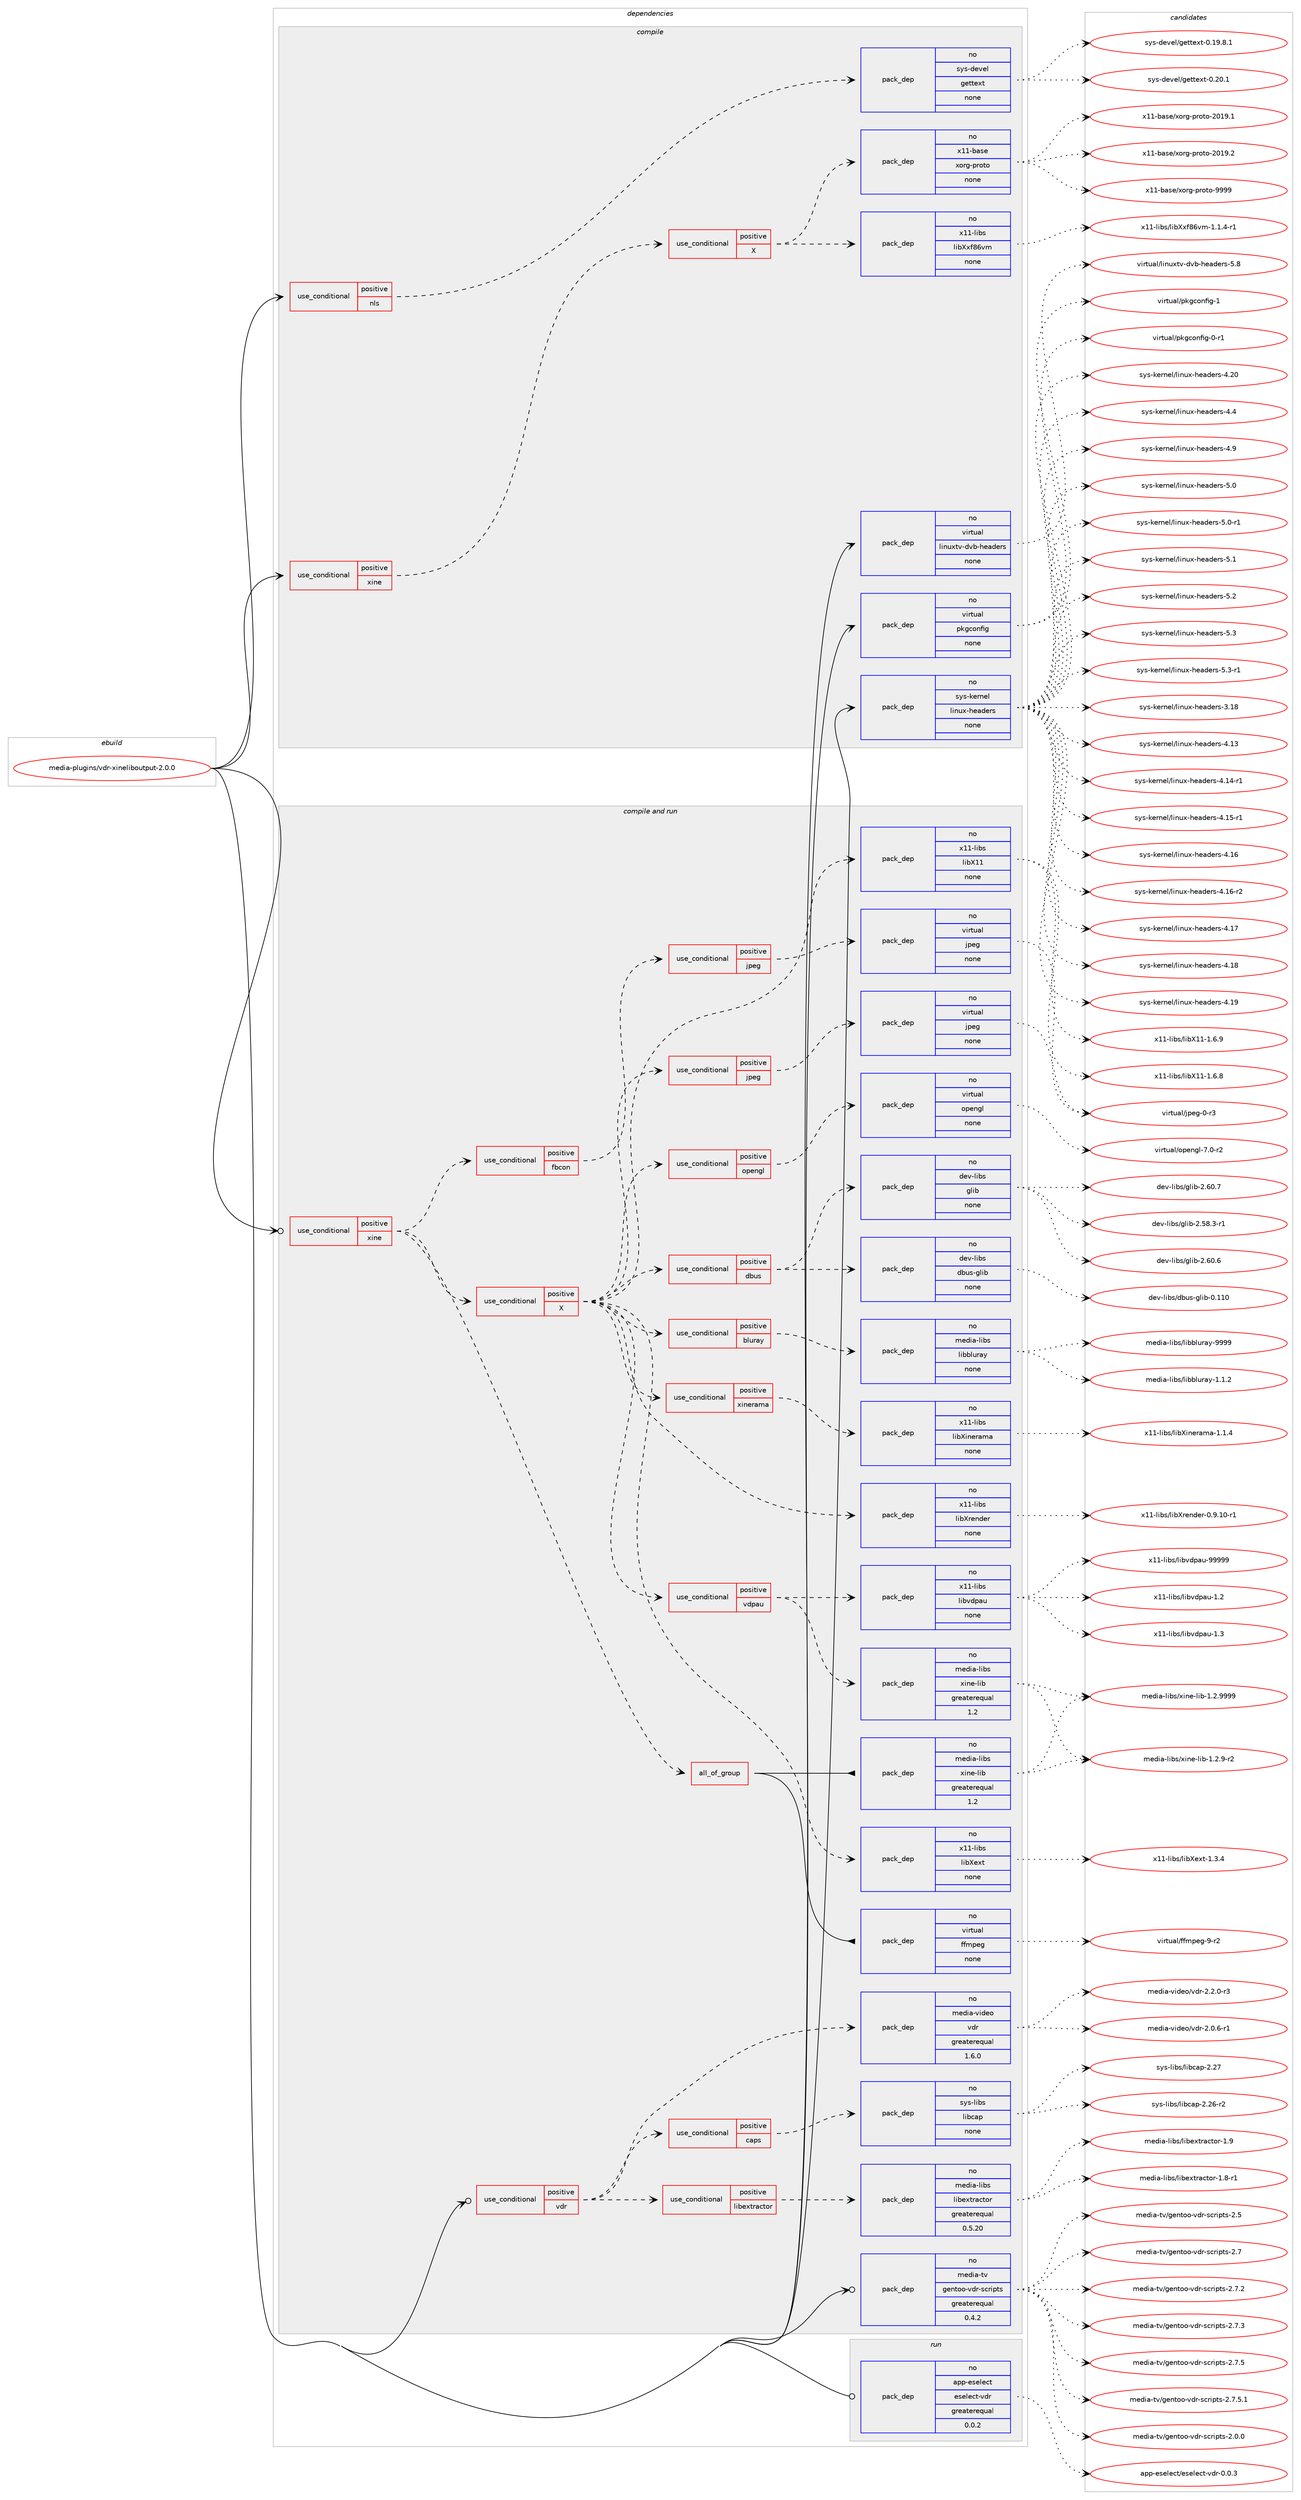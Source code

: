 digraph prolog {

# *************
# Graph options
# *************

newrank=true;
concentrate=true;
compound=true;
graph [rankdir=LR,fontname=Helvetica,fontsize=10,ranksep=1.5];#, ranksep=2.5, nodesep=0.2];
edge  [arrowhead=vee];
node  [fontname=Helvetica,fontsize=10];

# **********
# The ebuild
# **********

subgraph cluster_leftcol {
color=gray;
rank=same;
label=<<i>ebuild</i>>;
id [label="media-plugins/vdr-xineliboutput-2.0.0", color=red, width=4, href="../media-plugins/vdr-xineliboutput-2.0.0.svg"];
}

# ****************
# The dependencies
# ****************

subgraph cluster_midcol {
color=gray;
label=<<i>dependencies</i>>;
subgraph cluster_compile {
fillcolor="#eeeeee";
style=filled;
label=<<i>compile</i>>;
subgraph cond193239 {
dependency795830 [label=<<TABLE BORDER="0" CELLBORDER="1" CELLSPACING="0" CELLPADDING="4"><TR><TD ROWSPAN="3" CELLPADDING="10">use_conditional</TD></TR><TR><TD>positive</TD></TR><TR><TD>nls</TD></TR></TABLE>>, shape=none, color=red];
subgraph pack588690 {
dependency795831 [label=<<TABLE BORDER="0" CELLBORDER="1" CELLSPACING="0" CELLPADDING="4" WIDTH="220"><TR><TD ROWSPAN="6" CELLPADDING="30">pack_dep</TD></TR><TR><TD WIDTH="110">no</TD></TR><TR><TD>sys-devel</TD></TR><TR><TD>gettext</TD></TR><TR><TD>none</TD></TR><TR><TD></TD></TR></TABLE>>, shape=none, color=blue];
}
dependency795830:e -> dependency795831:w [weight=20,style="dashed",arrowhead="vee"];
}
id:e -> dependency795830:w [weight=20,style="solid",arrowhead="vee"];
subgraph cond193240 {
dependency795832 [label=<<TABLE BORDER="0" CELLBORDER="1" CELLSPACING="0" CELLPADDING="4"><TR><TD ROWSPAN="3" CELLPADDING="10">use_conditional</TD></TR><TR><TD>positive</TD></TR><TR><TD>xine</TD></TR></TABLE>>, shape=none, color=red];
subgraph cond193241 {
dependency795833 [label=<<TABLE BORDER="0" CELLBORDER="1" CELLSPACING="0" CELLPADDING="4"><TR><TD ROWSPAN="3" CELLPADDING="10">use_conditional</TD></TR><TR><TD>positive</TD></TR><TR><TD>X</TD></TR></TABLE>>, shape=none, color=red];
subgraph pack588691 {
dependency795834 [label=<<TABLE BORDER="0" CELLBORDER="1" CELLSPACING="0" CELLPADDING="4" WIDTH="220"><TR><TD ROWSPAN="6" CELLPADDING="30">pack_dep</TD></TR><TR><TD WIDTH="110">no</TD></TR><TR><TD>x11-base</TD></TR><TR><TD>xorg-proto</TD></TR><TR><TD>none</TD></TR><TR><TD></TD></TR></TABLE>>, shape=none, color=blue];
}
dependency795833:e -> dependency795834:w [weight=20,style="dashed",arrowhead="vee"];
subgraph pack588692 {
dependency795835 [label=<<TABLE BORDER="0" CELLBORDER="1" CELLSPACING="0" CELLPADDING="4" WIDTH="220"><TR><TD ROWSPAN="6" CELLPADDING="30">pack_dep</TD></TR><TR><TD WIDTH="110">no</TD></TR><TR><TD>x11-libs</TD></TR><TR><TD>libXxf86vm</TD></TR><TR><TD>none</TD></TR><TR><TD></TD></TR></TABLE>>, shape=none, color=blue];
}
dependency795833:e -> dependency795835:w [weight=20,style="dashed",arrowhead="vee"];
}
dependency795832:e -> dependency795833:w [weight=20,style="dashed",arrowhead="vee"];
}
id:e -> dependency795832:w [weight=20,style="solid",arrowhead="vee"];
subgraph pack588693 {
dependency795836 [label=<<TABLE BORDER="0" CELLBORDER="1" CELLSPACING="0" CELLPADDING="4" WIDTH="220"><TR><TD ROWSPAN="6" CELLPADDING="30">pack_dep</TD></TR><TR><TD WIDTH="110">no</TD></TR><TR><TD>sys-kernel</TD></TR><TR><TD>linux-headers</TD></TR><TR><TD>none</TD></TR><TR><TD></TD></TR></TABLE>>, shape=none, color=blue];
}
id:e -> dependency795836:w [weight=20,style="solid",arrowhead="vee"];
subgraph pack588694 {
dependency795837 [label=<<TABLE BORDER="0" CELLBORDER="1" CELLSPACING="0" CELLPADDING="4" WIDTH="220"><TR><TD ROWSPAN="6" CELLPADDING="30">pack_dep</TD></TR><TR><TD WIDTH="110">no</TD></TR><TR><TD>virtual</TD></TR><TR><TD>linuxtv-dvb-headers</TD></TR><TR><TD>none</TD></TR><TR><TD></TD></TR></TABLE>>, shape=none, color=blue];
}
id:e -> dependency795837:w [weight=20,style="solid",arrowhead="vee"];
subgraph pack588695 {
dependency795838 [label=<<TABLE BORDER="0" CELLBORDER="1" CELLSPACING="0" CELLPADDING="4" WIDTH="220"><TR><TD ROWSPAN="6" CELLPADDING="30">pack_dep</TD></TR><TR><TD WIDTH="110">no</TD></TR><TR><TD>virtual</TD></TR><TR><TD>pkgconfig</TD></TR><TR><TD>none</TD></TR><TR><TD></TD></TR></TABLE>>, shape=none, color=blue];
}
id:e -> dependency795838:w [weight=20,style="solid",arrowhead="vee"];
}
subgraph cluster_compileandrun {
fillcolor="#eeeeee";
style=filled;
label=<<i>compile and run</i>>;
subgraph cond193242 {
dependency795839 [label=<<TABLE BORDER="0" CELLBORDER="1" CELLSPACING="0" CELLPADDING="4"><TR><TD ROWSPAN="3" CELLPADDING="10">use_conditional</TD></TR><TR><TD>positive</TD></TR><TR><TD>vdr</TD></TR></TABLE>>, shape=none, color=red];
subgraph pack588696 {
dependency795840 [label=<<TABLE BORDER="0" CELLBORDER="1" CELLSPACING="0" CELLPADDING="4" WIDTH="220"><TR><TD ROWSPAN="6" CELLPADDING="30">pack_dep</TD></TR><TR><TD WIDTH="110">no</TD></TR><TR><TD>media-video</TD></TR><TR><TD>vdr</TD></TR><TR><TD>greaterequal</TD></TR><TR><TD>1.6.0</TD></TR></TABLE>>, shape=none, color=blue];
}
dependency795839:e -> dependency795840:w [weight=20,style="dashed",arrowhead="vee"];
subgraph cond193243 {
dependency795841 [label=<<TABLE BORDER="0" CELLBORDER="1" CELLSPACING="0" CELLPADDING="4"><TR><TD ROWSPAN="3" CELLPADDING="10">use_conditional</TD></TR><TR><TD>positive</TD></TR><TR><TD>libextractor</TD></TR></TABLE>>, shape=none, color=red];
subgraph pack588697 {
dependency795842 [label=<<TABLE BORDER="0" CELLBORDER="1" CELLSPACING="0" CELLPADDING="4" WIDTH="220"><TR><TD ROWSPAN="6" CELLPADDING="30">pack_dep</TD></TR><TR><TD WIDTH="110">no</TD></TR><TR><TD>media-libs</TD></TR><TR><TD>libextractor</TD></TR><TR><TD>greaterequal</TD></TR><TR><TD>0.5.20</TD></TR></TABLE>>, shape=none, color=blue];
}
dependency795841:e -> dependency795842:w [weight=20,style="dashed",arrowhead="vee"];
}
dependency795839:e -> dependency795841:w [weight=20,style="dashed",arrowhead="vee"];
subgraph cond193244 {
dependency795843 [label=<<TABLE BORDER="0" CELLBORDER="1" CELLSPACING="0" CELLPADDING="4"><TR><TD ROWSPAN="3" CELLPADDING="10">use_conditional</TD></TR><TR><TD>positive</TD></TR><TR><TD>caps</TD></TR></TABLE>>, shape=none, color=red];
subgraph pack588698 {
dependency795844 [label=<<TABLE BORDER="0" CELLBORDER="1" CELLSPACING="0" CELLPADDING="4" WIDTH="220"><TR><TD ROWSPAN="6" CELLPADDING="30">pack_dep</TD></TR><TR><TD WIDTH="110">no</TD></TR><TR><TD>sys-libs</TD></TR><TR><TD>libcap</TD></TR><TR><TD>none</TD></TR><TR><TD></TD></TR></TABLE>>, shape=none, color=blue];
}
dependency795843:e -> dependency795844:w [weight=20,style="dashed",arrowhead="vee"];
}
dependency795839:e -> dependency795843:w [weight=20,style="dashed",arrowhead="vee"];
}
id:e -> dependency795839:w [weight=20,style="solid",arrowhead="odotvee"];
subgraph cond193245 {
dependency795845 [label=<<TABLE BORDER="0" CELLBORDER="1" CELLSPACING="0" CELLPADDING="4"><TR><TD ROWSPAN="3" CELLPADDING="10">use_conditional</TD></TR><TR><TD>positive</TD></TR><TR><TD>xine</TD></TR></TABLE>>, shape=none, color=red];
subgraph all447 {
dependency795846 [label=<<TABLE BORDER="0" CELLBORDER="1" CELLSPACING="0" CELLPADDING="4"><TR><TD CELLPADDING="10">all_of_group</TD></TR></TABLE>>, shape=none, color=red];subgraph pack588699 {
dependency795847 [label=<<TABLE BORDER="0" CELLBORDER="1" CELLSPACING="0" CELLPADDING="4" WIDTH="220"><TR><TD ROWSPAN="6" CELLPADDING="30">pack_dep</TD></TR><TR><TD WIDTH="110">no</TD></TR><TR><TD>media-libs</TD></TR><TR><TD>xine-lib</TD></TR><TR><TD>greaterequal</TD></TR><TR><TD>1.2</TD></TR></TABLE>>, shape=none, color=blue];
}
dependency795846:e -> dependency795847:w [weight=20,style="solid",arrowhead="inv"];
subgraph pack588700 {
dependency795848 [label=<<TABLE BORDER="0" CELLBORDER="1" CELLSPACING="0" CELLPADDING="4" WIDTH="220"><TR><TD ROWSPAN="6" CELLPADDING="30">pack_dep</TD></TR><TR><TD WIDTH="110">no</TD></TR><TR><TD>virtual</TD></TR><TR><TD>ffmpeg</TD></TR><TR><TD>none</TD></TR><TR><TD></TD></TR></TABLE>>, shape=none, color=blue];
}
dependency795846:e -> dependency795848:w [weight=20,style="solid",arrowhead="inv"];
}
dependency795845:e -> dependency795846:w [weight=20,style="dashed",arrowhead="vee"];
subgraph cond193246 {
dependency795849 [label=<<TABLE BORDER="0" CELLBORDER="1" CELLSPACING="0" CELLPADDING="4"><TR><TD ROWSPAN="3" CELLPADDING="10">use_conditional</TD></TR><TR><TD>positive</TD></TR><TR><TD>fbcon</TD></TR></TABLE>>, shape=none, color=red];
subgraph cond193247 {
dependency795850 [label=<<TABLE BORDER="0" CELLBORDER="1" CELLSPACING="0" CELLPADDING="4"><TR><TD ROWSPAN="3" CELLPADDING="10">use_conditional</TD></TR><TR><TD>positive</TD></TR><TR><TD>jpeg</TD></TR></TABLE>>, shape=none, color=red];
subgraph pack588701 {
dependency795851 [label=<<TABLE BORDER="0" CELLBORDER="1" CELLSPACING="0" CELLPADDING="4" WIDTH="220"><TR><TD ROWSPAN="6" CELLPADDING="30">pack_dep</TD></TR><TR><TD WIDTH="110">no</TD></TR><TR><TD>virtual</TD></TR><TR><TD>jpeg</TD></TR><TR><TD>none</TD></TR><TR><TD></TD></TR></TABLE>>, shape=none, color=blue];
}
dependency795850:e -> dependency795851:w [weight=20,style="dashed",arrowhead="vee"];
}
dependency795849:e -> dependency795850:w [weight=20,style="dashed",arrowhead="vee"];
}
dependency795845:e -> dependency795849:w [weight=20,style="dashed",arrowhead="vee"];
subgraph cond193248 {
dependency795852 [label=<<TABLE BORDER="0" CELLBORDER="1" CELLSPACING="0" CELLPADDING="4"><TR><TD ROWSPAN="3" CELLPADDING="10">use_conditional</TD></TR><TR><TD>positive</TD></TR><TR><TD>X</TD></TR></TABLE>>, shape=none, color=red];
subgraph pack588702 {
dependency795853 [label=<<TABLE BORDER="0" CELLBORDER="1" CELLSPACING="0" CELLPADDING="4" WIDTH="220"><TR><TD ROWSPAN="6" CELLPADDING="30">pack_dep</TD></TR><TR><TD WIDTH="110">no</TD></TR><TR><TD>x11-libs</TD></TR><TR><TD>libX11</TD></TR><TR><TD>none</TD></TR><TR><TD></TD></TR></TABLE>>, shape=none, color=blue];
}
dependency795852:e -> dependency795853:w [weight=20,style="dashed",arrowhead="vee"];
subgraph pack588703 {
dependency795854 [label=<<TABLE BORDER="0" CELLBORDER="1" CELLSPACING="0" CELLPADDING="4" WIDTH="220"><TR><TD ROWSPAN="6" CELLPADDING="30">pack_dep</TD></TR><TR><TD WIDTH="110">no</TD></TR><TR><TD>x11-libs</TD></TR><TR><TD>libXext</TD></TR><TR><TD>none</TD></TR><TR><TD></TD></TR></TABLE>>, shape=none, color=blue];
}
dependency795852:e -> dependency795854:w [weight=20,style="dashed",arrowhead="vee"];
subgraph pack588704 {
dependency795855 [label=<<TABLE BORDER="0" CELLBORDER="1" CELLSPACING="0" CELLPADDING="4" WIDTH="220"><TR><TD ROWSPAN="6" CELLPADDING="30">pack_dep</TD></TR><TR><TD WIDTH="110">no</TD></TR><TR><TD>x11-libs</TD></TR><TR><TD>libXrender</TD></TR><TR><TD>none</TD></TR><TR><TD></TD></TR></TABLE>>, shape=none, color=blue];
}
dependency795852:e -> dependency795855:w [weight=20,style="dashed",arrowhead="vee"];
subgraph cond193249 {
dependency795856 [label=<<TABLE BORDER="0" CELLBORDER="1" CELLSPACING="0" CELLPADDING="4"><TR><TD ROWSPAN="3" CELLPADDING="10">use_conditional</TD></TR><TR><TD>positive</TD></TR><TR><TD>xinerama</TD></TR></TABLE>>, shape=none, color=red];
subgraph pack588705 {
dependency795857 [label=<<TABLE BORDER="0" CELLBORDER="1" CELLSPACING="0" CELLPADDING="4" WIDTH="220"><TR><TD ROWSPAN="6" CELLPADDING="30">pack_dep</TD></TR><TR><TD WIDTH="110">no</TD></TR><TR><TD>x11-libs</TD></TR><TR><TD>libXinerama</TD></TR><TR><TD>none</TD></TR><TR><TD></TD></TR></TABLE>>, shape=none, color=blue];
}
dependency795856:e -> dependency795857:w [weight=20,style="dashed",arrowhead="vee"];
}
dependency795852:e -> dependency795856:w [weight=20,style="dashed",arrowhead="vee"];
subgraph cond193250 {
dependency795858 [label=<<TABLE BORDER="0" CELLBORDER="1" CELLSPACING="0" CELLPADDING="4"><TR><TD ROWSPAN="3" CELLPADDING="10">use_conditional</TD></TR><TR><TD>positive</TD></TR><TR><TD>dbus</TD></TR></TABLE>>, shape=none, color=red];
subgraph pack588706 {
dependency795859 [label=<<TABLE BORDER="0" CELLBORDER="1" CELLSPACING="0" CELLPADDING="4" WIDTH="220"><TR><TD ROWSPAN="6" CELLPADDING="30">pack_dep</TD></TR><TR><TD WIDTH="110">no</TD></TR><TR><TD>dev-libs</TD></TR><TR><TD>dbus-glib</TD></TR><TR><TD>none</TD></TR><TR><TD></TD></TR></TABLE>>, shape=none, color=blue];
}
dependency795858:e -> dependency795859:w [weight=20,style="dashed",arrowhead="vee"];
subgraph pack588707 {
dependency795860 [label=<<TABLE BORDER="0" CELLBORDER="1" CELLSPACING="0" CELLPADDING="4" WIDTH="220"><TR><TD ROWSPAN="6" CELLPADDING="30">pack_dep</TD></TR><TR><TD WIDTH="110">no</TD></TR><TR><TD>dev-libs</TD></TR><TR><TD>glib</TD></TR><TR><TD>none</TD></TR><TR><TD></TD></TR></TABLE>>, shape=none, color=blue];
}
dependency795858:e -> dependency795860:w [weight=20,style="dashed",arrowhead="vee"];
}
dependency795852:e -> dependency795858:w [weight=20,style="dashed",arrowhead="vee"];
subgraph cond193251 {
dependency795861 [label=<<TABLE BORDER="0" CELLBORDER="1" CELLSPACING="0" CELLPADDING="4"><TR><TD ROWSPAN="3" CELLPADDING="10">use_conditional</TD></TR><TR><TD>positive</TD></TR><TR><TD>vdpau</TD></TR></TABLE>>, shape=none, color=red];
subgraph pack588708 {
dependency795862 [label=<<TABLE BORDER="0" CELLBORDER="1" CELLSPACING="0" CELLPADDING="4" WIDTH="220"><TR><TD ROWSPAN="6" CELLPADDING="30">pack_dep</TD></TR><TR><TD WIDTH="110">no</TD></TR><TR><TD>x11-libs</TD></TR><TR><TD>libvdpau</TD></TR><TR><TD>none</TD></TR><TR><TD></TD></TR></TABLE>>, shape=none, color=blue];
}
dependency795861:e -> dependency795862:w [weight=20,style="dashed",arrowhead="vee"];
subgraph pack588709 {
dependency795863 [label=<<TABLE BORDER="0" CELLBORDER="1" CELLSPACING="0" CELLPADDING="4" WIDTH="220"><TR><TD ROWSPAN="6" CELLPADDING="30">pack_dep</TD></TR><TR><TD WIDTH="110">no</TD></TR><TR><TD>media-libs</TD></TR><TR><TD>xine-lib</TD></TR><TR><TD>greaterequal</TD></TR><TR><TD>1.2</TD></TR></TABLE>>, shape=none, color=blue];
}
dependency795861:e -> dependency795863:w [weight=20,style="dashed",arrowhead="vee"];
}
dependency795852:e -> dependency795861:w [weight=20,style="dashed",arrowhead="vee"];
subgraph cond193252 {
dependency795864 [label=<<TABLE BORDER="0" CELLBORDER="1" CELLSPACING="0" CELLPADDING="4"><TR><TD ROWSPAN="3" CELLPADDING="10">use_conditional</TD></TR><TR><TD>positive</TD></TR><TR><TD>jpeg</TD></TR></TABLE>>, shape=none, color=red];
subgraph pack588710 {
dependency795865 [label=<<TABLE BORDER="0" CELLBORDER="1" CELLSPACING="0" CELLPADDING="4" WIDTH="220"><TR><TD ROWSPAN="6" CELLPADDING="30">pack_dep</TD></TR><TR><TD WIDTH="110">no</TD></TR><TR><TD>virtual</TD></TR><TR><TD>jpeg</TD></TR><TR><TD>none</TD></TR><TR><TD></TD></TR></TABLE>>, shape=none, color=blue];
}
dependency795864:e -> dependency795865:w [weight=20,style="dashed",arrowhead="vee"];
}
dependency795852:e -> dependency795864:w [weight=20,style="dashed",arrowhead="vee"];
subgraph cond193253 {
dependency795866 [label=<<TABLE BORDER="0" CELLBORDER="1" CELLSPACING="0" CELLPADDING="4"><TR><TD ROWSPAN="3" CELLPADDING="10">use_conditional</TD></TR><TR><TD>positive</TD></TR><TR><TD>bluray</TD></TR></TABLE>>, shape=none, color=red];
subgraph pack588711 {
dependency795867 [label=<<TABLE BORDER="0" CELLBORDER="1" CELLSPACING="0" CELLPADDING="4" WIDTH="220"><TR><TD ROWSPAN="6" CELLPADDING="30">pack_dep</TD></TR><TR><TD WIDTH="110">no</TD></TR><TR><TD>media-libs</TD></TR><TR><TD>libbluray</TD></TR><TR><TD>none</TD></TR><TR><TD></TD></TR></TABLE>>, shape=none, color=blue];
}
dependency795866:e -> dependency795867:w [weight=20,style="dashed",arrowhead="vee"];
}
dependency795852:e -> dependency795866:w [weight=20,style="dashed",arrowhead="vee"];
subgraph cond193254 {
dependency795868 [label=<<TABLE BORDER="0" CELLBORDER="1" CELLSPACING="0" CELLPADDING="4"><TR><TD ROWSPAN="3" CELLPADDING="10">use_conditional</TD></TR><TR><TD>positive</TD></TR><TR><TD>opengl</TD></TR></TABLE>>, shape=none, color=red];
subgraph pack588712 {
dependency795869 [label=<<TABLE BORDER="0" CELLBORDER="1" CELLSPACING="0" CELLPADDING="4" WIDTH="220"><TR><TD ROWSPAN="6" CELLPADDING="30">pack_dep</TD></TR><TR><TD WIDTH="110">no</TD></TR><TR><TD>virtual</TD></TR><TR><TD>opengl</TD></TR><TR><TD>none</TD></TR><TR><TD></TD></TR></TABLE>>, shape=none, color=blue];
}
dependency795868:e -> dependency795869:w [weight=20,style="dashed",arrowhead="vee"];
}
dependency795852:e -> dependency795868:w [weight=20,style="dashed",arrowhead="vee"];
}
dependency795845:e -> dependency795852:w [weight=20,style="dashed",arrowhead="vee"];
}
id:e -> dependency795845:w [weight=20,style="solid",arrowhead="odotvee"];
subgraph pack588713 {
dependency795870 [label=<<TABLE BORDER="0" CELLBORDER="1" CELLSPACING="0" CELLPADDING="4" WIDTH="220"><TR><TD ROWSPAN="6" CELLPADDING="30">pack_dep</TD></TR><TR><TD WIDTH="110">no</TD></TR><TR><TD>media-tv</TD></TR><TR><TD>gentoo-vdr-scripts</TD></TR><TR><TD>greaterequal</TD></TR><TR><TD>0.4.2</TD></TR></TABLE>>, shape=none, color=blue];
}
id:e -> dependency795870:w [weight=20,style="solid",arrowhead="odotvee"];
}
subgraph cluster_run {
fillcolor="#eeeeee";
style=filled;
label=<<i>run</i>>;
subgraph pack588714 {
dependency795871 [label=<<TABLE BORDER="0" CELLBORDER="1" CELLSPACING="0" CELLPADDING="4" WIDTH="220"><TR><TD ROWSPAN="6" CELLPADDING="30">pack_dep</TD></TR><TR><TD WIDTH="110">no</TD></TR><TR><TD>app-eselect</TD></TR><TR><TD>eselect-vdr</TD></TR><TR><TD>greaterequal</TD></TR><TR><TD>0.0.2</TD></TR></TABLE>>, shape=none, color=blue];
}
id:e -> dependency795871:w [weight=20,style="solid",arrowhead="odot"];
}
}

# **************
# The candidates
# **************

subgraph cluster_choices {
rank=same;
color=gray;
label=<<i>candidates</i>>;

subgraph choice588690 {
color=black;
nodesep=1;
choice1151211154510010111810110847103101116116101120116454846495746564649 [label="sys-devel/gettext-0.19.8.1", color=red, width=4,href="../sys-devel/gettext-0.19.8.1.svg"];
choice115121115451001011181011084710310111611610112011645484650484649 [label="sys-devel/gettext-0.20.1", color=red, width=4,href="../sys-devel/gettext-0.20.1.svg"];
dependency795831:e -> choice1151211154510010111810110847103101116116101120116454846495746564649:w [style=dotted,weight="100"];
dependency795831:e -> choice115121115451001011181011084710310111611610112011645484650484649:w [style=dotted,weight="100"];
}
subgraph choice588691 {
color=black;
nodesep=1;
choice1204949459897115101471201111141034511211411111611145504849574649 [label="x11-base/xorg-proto-2019.1", color=red, width=4,href="../x11-base/xorg-proto-2019.1.svg"];
choice1204949459897115101471201111141034511211411111611145504849574650 [label="x11-base/xorg-proto-2019.2", color=red, width=4,href="../x11-base/xorg-proto-2019.2.svg"];
choice120494945989711510147120111114103451121141111161114557575757 [label="x11-base/xorg-proto-9999", color=red, width=4,href="../x11-base/xorg-proto-9999.svg"];
dependency795834:e -> choice1204949459897115101471201111141034511211411111611145504849574649:w [style=dotted,weight="100"];
dependency795834:e -> choice1204949459897115101471201111141034511211411111611145504849574650:w [style=dotted,weight="100"];
dependency795834:e -> choice120494945989711510147120111114103451121141111161114557575757:w [style=dotted,weight="100"];
}
subgraph choice588692 {
color=black;
nodesep=1;
choice1204949451081059811547108105988812010256541181094549464946524511449 [label="x11-libs/libXxf86vm-1.1.4-r1", color=red, width=4,href="../x11-libs/libXxf86vm-1.1.4-r1.svg"];
dependency795835:e -> choice1204949451081059811547108105988812010256541181094549464946524511449:w [style=dotted,weight="100"];
}
subgraph choice588693 {
color=black;
nodesep=1;
choice115121115451071011141101011084710810511011712045104101971001011141154551464956 [label="sys-kernel/linux-headers-3.18", color=red, width=4,href="../sys-kernel/linux-headers-3.18.svg"];
choice115121115451071011141101011084710810511011712045104101971001011141154552464951 [label="sys-kernel/linux-headers-4.13", color=red, width=4,href="../sys-kernel/linux-headers-4.13.svg"];
choice1151211154510710111411010110847108105110117120451041019710010111411545524649524511449 [label="sys-kernel/linux-headers-4.14-r1", color=red, width=4,href="../sys-kernel/linux-headers-4.14-r1.svg"];
choice1151211154510710111411010110847108105110117120451041019710010111411545524649534511449 [label="sys-kernel/linux-headers-4.15-r1", color=red, width=4,href="../sys-kernel/linux-headers-4.15-r1.svg"];
choice115121115451071011141101011084710810511011712045104101971001011141154552464954 [label="sys-kernel/linux-headers-4.16", color=red, width=4,href="../sys-kernel/linux-headers-4.16.svg"];
choice1151211154510710111411010110847108105110117120451041019710010111411545524649544511450 [label="sys-kernel/linux-headers-4.16-r2", color=red, width=4,href="../sys-kernel/linux-headers-4.16-r2.svg"];
choice115121115451071011141101011084710810511011712045104101971001011141154552464955 [label="sys-kernel/linux-headers-4.17", color=red, width=4,href="../sys-kernel/linux-headers-4.17.svg"];
choice115121115451071011141101011084710810511011712045104101971001011141154552464956 [label="sys-kernel/linux-headers-4.18", color=red, width=4,href="../sys-kernel/linux-headers-4.18.svg"];
choice115121115451071011141101011084710810511011712045104101971001011141154552464957 [label="sys-kernel/linux-headers-4.19", color=red, width=4,href="../sys-kernel/linux-headers-4.19.svg"];
choice115121115451071011141101011084710810511011712045104101971001011141154552465048 [label="sys-kernel/linux-headers-4.20", color=red, width=4,href="../sys-kernel/linux-headers-4.20.svg"];
choice1151211154510710111411010110847108105110117120451041019710010111411545524652 [label="sys-kernel/linux-headers-4.4", color=red, width=4,href="../sys-kernel/linux-headers-4.4.svg"];
choice1151211154510710111411010110847108105110117120451041019710010111411545524657 [label="sys-kernel/linux-headers-4.9", color=red, width=4,href="../sys-kernel/linux-headers-4.9.svg"];
choice1151211154510710111411010110847108105110117120451041019710010111411545534648 [label="sys-kernel/linux-headers-5.0", color=red, width=4,href="../sys-kernel/linux-headers-5.0.svg"];
choice11512111545107101114110101108471081051101171204510410197100101114115455346484511449 [label="sys-kernel/linux-headers-5.0-r1", color=red, width=4,href="../sys-kernel/linux-headers-5.0-r1.svg"];
choice1151211154510710111411010110847108105110117120451041019710010111411545534649 [label="sys-kernel/linux-headers-5.1", color=red, width=4,href="../sys-kernel/linux-headers-5.1.svg"];
choice1151211154510710111411010110847108105110117120451041019710010111411545534650 [label="sys-kernel/linux-headers-5.2", color=red, width=4,href="../sys-kernel/linux-headers-5.2.svg"];
choice1151211154510710111411010110847108105110117120451041019710010111411545534651 [label="sys-kernel/linux-headers-5.3", color=red, width=4,href="../sys-kernel/linux-headers-5.3.svg"];
choice11512111545107101114110101108471081051101171204510410197100101114115455346514511449 [label="sys-kernel/linux-headers-5.3-r1", color=red, width=4,href="../sys-kernel/linux-headers-5.3-r1.svg"];
dependency795836:e -> choice115121115451071011141101011084710810511011712045104101971001011141154551464956:w [style=dotted,weight="100"];
dependency795836:e -> choice115121115451071011141101011084710810511011712045104101971001011141154552464951:w [style=dotted,weight="100"];
dependency795836:e -> choice1151211154510710111411010110847108105110117120451041019710010111411545524649524511449:w [style=dotted,weight="100"];
dependency795836:e -> choice1151211154510710111411010110847108105110117120451041019710010111411545524649534511449:w [style=dotted,weight="100"];
dependency795836:e -> choice115121115451071011141101011084710810511011712045104101971001011141154552464954:w [style=dotted,weight="100"];
dependency795836:e -> choice1151211154510710111411010110847108105110117120451041019710010111411545524649544511450:w [style=dotted,weight="100"];
dependency795836:e -> choice115121115451071011141101011084710810511011712045104101971001011141154552464955:w [style=dotted,weight="100"];
dependency795836:e -> choice115121115451071011141101011084710810511011712045104101971001011141154552464956:w [style=dotted,weight="100"];
dependency795836:e -> choice115121115451071011141101011084710810511011712045104101971001011141154552464957:w [style=dotted,weight="100"];
dependency795836:e -> choice115121115451071011141101011084710810511011712045104101971001011141154552465048:w [style=dotted,weight="100"];
dependency795836:e -> choice1151211154510710111411010110847108105110117120451041019710010111411545524652:w [style=dotted,weight="100"];
dependency795836:e -> choice1151211154510710111411010110847108105110117120451041019710010111411545524657:w [style=dotted,weight="100"];
dependency795836:e -> choice1151211154510710111411010110847108105110117120451041019710010111411545534648:w [style=dotted,weight="100"];
dependency795836:e -> choice11512111545107101114110101108471081051101171204510410197100101114115455346484511449:w [style=dotted,weight="100"];
dependency795836:e -> choice1151211154510710111411010110847108105110117120451041019710010111411545534649:w [style=dotted,weight="100"];
dependency795836:e -> choice1151211154510710111411010110847108105110117120451041019710010111411545534650:w [style=dotted,weight="100"];
dependency795836:e -> choice1151211154510710111411010110847108105110117120451041019710010111411545534651:w [style=dotted,weight="100"];
dependency795836:e -> choice11512111545107101114110101108471081051101171204510410197100101114115455346514511449:w [style=dotted,weight="100"];
}
subgraph choice588694 {
color=black;
nodesep=1;
choice11810511411611797108471081051101171201161184510011898451041019710010111411545534656 [label="virtual/linuxtv-dvb-headers-5.8", color=red, width=4,href="../virtual/linuxtv-dvb-headers-5.8.svg"];
dependency795837:e -> choice11810511411611797108471081051101171201161184510011898451041019710010111411545534656:w [style=dotted,weight="100"];
}
subgraph choice588695 {
color=black;
nodesep=1;
choice11810511411611797108471121071039911111010210510345484511449 [label="virtual/pkgconfig-0-r1", color=red, width=4,href="../virtual/pkgconfig-0-r1.svg"];
choice1181051141161179710847112107103991111101021051034549 [label="virtual/pkgconfig-1", color=red, width=4,href="../virtual/pkgconfig-1.svg"];
dependency795838:e -> choice11810511411611797108471121071039911111010210510345484511449:w [style=dotted,weight="100"];
dependency795838:e -> choice1181051141161179710847112107103991111101021051034549:w [style=dotted,weight="100"];
}
subgraph choice588696 {
color=black;
nodesep=1;
choice1091011001059745118105100101111471181001144550464846544511449 [label="media-video/vdr-2.0.6-r1", color=red, width=4,href="../media-video/vdr-2.0.6-r1.svg"];
choice1091011001059745118105100101111471181001144550465046484511451 [label="media-video/vdr-2.2.0-r3", color=red, width=4,href="../media-video/vdr-2.2.0-r3.svg"];
dependency795840:e -> choice1091011001059745118105100101111471181001144550464846544511449:w [style=dotted,weight="100"];
dependency795840:e -> choice1091011001059745118105100101111471181001144550465046484511451:w [style=dotted,weight="100"];
}
subgraph choice588697 {
color=black;
nodesep=1;
choice10910110010597451081059811547108105981011201161149799116111114454946564511449 [label="media-libs/libextractor-1.8-r1", color=red, width=4,href="../media-libs/libextractor-1.8-r1.svg"];
choice1091011001059745108105981154710810598101120116114979911611111445494657 [label="media-libs/libextractor-1.9", color=red, width=4,href="../media-libs/libextractor-1.9.svg"];
dependency795842:e -> choice10910110010597451081059811547108105981011201161149799116111114454946564511449:w [style=dotted,weight="100"];
dependency795842:e -> choice1091011001059745108105981154710810598101120116114979911611111445494657:w [style=dotted,weight="100"];
}
subgraph choice588698 {
color=black;
nodesep=1;
choice11512111545108105981154710810598999711245504650544511450 [label="sys-libs/libcap-2.26-r2", color=red, width=4,href="../sys-libs/libcap-2.26-r2.svg"];
choice1151211154510810598115471081059899971124550465055 [label="sys-libs/libcap-2.27", color=red, width=4,href="../sys-libs/libcap-2.27.svg"];
dependency795844:e -> choice11512111545108105981154710810598999711245504650544511450:w [style=dotted,weight="100"];
dependency795844:e -> choice1151211154510810598115471081059899971124550465055:w [style=dotted,weight="100"];
}
subgraph choice588699 {
color=black;
nodesep=1;
choice1091011001059745108105981154712010511010145108105984549465046574511450 [label="media-libs/xine-lib-1.2.9-r2", color=red, width=4,href="../media-libs/xine-lib-1.2.9-r2.svg"];
choice109101100105974510810598115471201051101014510810598454946504657575757 [label="media-libs/xine-lib-1.2.9999", color=red, width=4,href="../media-libs/xine-lib-1.2.9999.svg"];
dependency795847:e -> choice1091011001059745108105981154712010511010145108105984549465046574511450:w [style=dotted,weight="100"];
dependency795847:e -> choice109101100105974510810598115471201051101014510810598454946504657575757:w [style=dotted,weight="100"];
}
subgraph choice588700 {
color=black;
nodesep=1;
choice118105114116117971084710210210911210110345574511450 [label="virtual/ffmpeg-9-r2", color=red, width=4,href="../virtual/ffmpeg-9-r2.svg"];
dependency795848:e -> choice118105114116117971084710210210911210110345574511450:w [style=dotted,weight="100"];
}
subgraph choice588701 {
color=black;
nodesep=1;
choice118105114116117971084710611210110345484511451 [label="virtual/jpeg-0-r3", color=red, width=4,href="../virtual/jpeg-0-r3.svg"];
dependency795851:e -> choice118105114116117971084710611210110345484511451:w [style=dotted,weight="100"];
}
subgraph choice588702 {
color=black;
nodesep=1;
choice120494945108105981154710810598884949454946544656 [label="x11-libs/libX11-1.6.8", color=red, width=4,href="../x11-libs/libX11-1.6.8.svg"];
choice120494945108105981154710810598884949454946544657 [label="x11-libs/libX11-1.6.9", color=red, width=4,href="../x11-libs/libX11-1.6.9.svg"];
dependency795853:e -> choice120494945108105981154710810598884949454946544656:w [style=dotted,weight="100"];
dependency795853:e -> choice120494945108105981154710810598884949454946544657:w [style=dotted,weight="100"];
}
subgraph choice588703 {
color=black;
nodesep=1;
choice12049494510810598115471081059888101120116454946514652 [label="x11-libs/libXext-1.3.4", color=red, width=4,href="../x11-libs/libXext-1.3.4.svg"];
dependency795854:e -> choice12049494510810598115471081059888101120116454946514652:w [style=dotted,weight="100"];
}
subgraph choice588704 {
color=black;
nodesep=1;
choice12049494510810598115471081059888114101110100101114454846574649484511449 [label="x11-libs/libXrender-0.9.10-r1", color=red, width=4,href="../x11-libs/libXrender-0.9.10-r1.svg"];
dependency795855:e -> choice12049494510810598115471081059888114101110100101114454846574649484511449:w [style=dotted,weight="100"];
}
subgraph choice588705 {
color=black;
nodesep=1;
choice120494945108105981154710810598881051101011149710997454946494652 [label="x11-libs/libXinerama-1.1.4", color=red, width=4,href="../x11-libs/libXinerama-1.1.4.svg"];
dependency795857:e -> choice120494945108105981154710810598881051101011149710997454946494652:w [style=dotted,weight="100"];
}
subgraph choice588706 {
color=black;
nodesep=1;
choice100101118451081059811547100981171154510310810598454846494948 [label="dev-libs/dbus-glib-0.110", color=red, width=4,href="../dev-libs/dbus-glib-0.110.svg"];
dependency795859:e -> choice100101118451081059811547100981171154510310810598454846494948:w [style=dotted,weight="100"];
}
subgraph choice588707 {
color=black;
nodesep=1;
choice10010111845108105981154710310810598455046535646514511449 [label="dev-libs/glib-2.58.3-r1", color=red, width=4,href="../dev-libs/glib-2.58.3-r1.svg"];
choice1001011184510810598115471031081059845504654484654 [label="dev-libs/glib-2.60.6", color=red, width=4,href="../dev-libs/glib-2.60.6.svg"];
choice1001011184510810598115471031081059845504654484655 [label="dev-libs/glib-2.60.7", color=red, width=4,href="../dev-libs/glib-2.60.7.svg"];
dependency795860:e -> choice10010111845108105981154710310810598455046535646514511449:w [style=dotted,weight="100"];
dependency795860:e -> choice1001011184510810598115471031081059845504654484654:w [style=dotted,weight="100"];
dependency795860:e -> choice1001011184510810598115471031081059845504654484655:w [style=dotted,weight="100"];
}
subgraph choice588708 {
color=black;
nodesep=1;
choice1204949451081059811547108105981181001129711745494650 [label="x11-libs/libvdpau-1.2", color=red, width=4,href="../x11-libs/libvdpau-1.2.svg"];
choice1204949451081059811547108105981181001129711745494651 [label="x11-libs/libvdpau-1.3", color=red, width=4,href="../x11-libs/libvdpau-1.3.svg"];
choice12049494510810598115471081059811810011297117455757575757 [label="x11-libs/libvdpau-99999", color=red, width=4,href="../x11-libs/libvdpau-99999.svg"];
dependency795862:e -> choice1204949451081059811547108105981181001129711745494650:w [style=dotted,weight="100"];
dependency795862:e -> choice1204949451081059811547108105981181001129711745494651:w [style=dotted,weight="100"];
dependency795862:e -> choice12049494510810598115471081059811810011297117455757575757:w [style=dotted,weight="100"];
}
subgraph choice588709 {
color=black;
nodesep=1;
choice1091011001059745108105981154712010511010145108105984549465046574511450 [label="media-libs/xine-lib-1.2.9-r2", color=red, width=4,href="../media-libs/xine-lib-1.2.9-r2.svg"];
choice109101100105974510810598115471201051101014510810598454946504657575757 [label="media-libs/xine-lib-1.2.9999", color=red, width=4,href="../media-libs/xine-lib-1.2.9999.svg"];
dependency795863:e -> choice1091011001059745108105981154712010511010145108105984549465046574511450:w [style=dotted,weight="100"];
dependency795863:e -> choice109101100105974510810598115471201051101014510810598454946504657575757:w [style=dotted,weight="100"];
}
subgraph choice588710 {
color=black;
nodesep=1;
choice118105114116117971084710611210110345484511451 [label="virtual/jpeg-0-r3", color=red, width=4,href="../virtual/jpeg-0-r3.svg"];
dependency795865:e -> choice118105114116117971084710611210110345484511451:w [style=dotted,weight="100"];
}
subgraph choice588711 {
color=black;
nodesep=1;
choice10910110010597451081059811547108105989810811711497121454946494650 [label="media-libs/libbluray-1.1.2", color=red, width=4,href="../media-libs/libbluray-1.1.2.svg"];
choice109101100105974510810598115471081059898108117114971214557575757 [label="media-libs/libbluray-9999", color=red, width=4,href="../media-libs/libbluray-9999.svg"];
dependency795867:e -> choice10910110010597451081059811547108105989810811711497121454946494650:w [style=dotted,weight="100"];
dependency795867:e -> choice109101100105974510810598115471081059898108117114971214557575757:w [style=dotted,weight="100"];
}
subgraph choice588712 {
color=black;
nodesep=1;
choice1181051141161179710847111112101110103108455546484511450 [label="virtual/opengl-7.0-r2", color=red, width=4,href="../virtual/opengl-7.0-r2.svg"];
dependency795869:e -> choice1181051141161179710847111112101110103108455546484511450:w [style=dotted,weight="100"];
}
subgraph choice588713 {
color=black;
nodesep=1;
choice109101100105974511611847103101110116111111451181001144511599114105112116115455046484648 [label="media-tv/gentoo-vdr-scripts-2.0.0", color=red, width=4,href="../media-tv/gentoo-vdr-scripts-2.0.0.svg"];
choice10910110010597451161184710310111011611111145118100114451159911410511211611545504653 [label="media-tv/gentoo-vdr-scripts-2.5", color=red, width=4,href="../media-tv/gentoo-vdr-scripts-2.5.svg"];
choice10910110010597451161184710310111011611111145118100114451159911410511211611545504655 [label="media-tv/gentoo-vdr-scripts-2.7", color=red, width=4,href="../media-tv/gentoo-vdr-scripts-2.7.svg"];
choice109101100105974511611847103101110116111111451181001144511599114105112116115455046554650 [label="media-tv/gentoo-vdr-scripts-2.7.2", color=red, width=4,href="../media-tv/gentoo-vdr-scripts-2.7.2.svg"];
choice109101100105974511611847103101110116111111451181001144511599114105112116115455046554651 [label="media-tv/gentoo-vdr-scripts-2.7.3", color=red, width=4,href="../media-tv/gentoo-vdr-scripts-2.7.3.svg"];
choice109101100105974511611847103101110116111111451181001144511599114105112116115455046554653 [label="media-tv/gentoo-vdr-scripts-2.7.5", color=red, width=4,href="../media-tv/gentoo-vdr-scripts-2.7.5.svg"];
choice1091011001059745116118471031011101161111114511810011445115991141051121161154550465546534649 [label="media-tv/gentoo-vdr-scripts-2.7.5.1", color=red, width=4,href="../media-tv/gentoo-vdr-scripts-2.7.5.1.svg"];
dependency795870:e -> choice109101100105974511611847103101110116111111451181001144511599114105112116115455046484648:w [style=dotted,weight="100"];
dependency795870:e -> choice10910110010597451161184710310111011611111145118100114451159911410511211611545504653:w [style=dotted,weight="100"];
dependency795870:e -> choice10910110010597451161184710310111011611111145118100114451159911410511211611545504655:w [style=dotted,weight="100"];
dependency795870:e -> choice109101100105974511611847103101110116111111451181001144511599114105112116115455046554650:w [style=dotted,weight="100"];
dependency795870:e -> choice109101100105974511611847103101110116111111451181001144511599114105112116115455046554651:w [style=dotted,weight="100"];
dependency795870:e -> choice109101100105974511611847103101110116111111451181001144511599114105112116115455046554653:w [style=dotted,weight="100"];
dependency795870:e -> choice1091011001059745116118471031011101161111114511810011445115991141051121161154550465546534649:w [style=dotted,weight="100"];
}
subgraph choice588714 {
color=black;
nodesep=1;
choice971121124510111510110810199116471011151011081019911645118100114454846484651 [label="app-eselect/eselect-vdr-0.0.3", color=red, width=4,href="../app-eselect/eselect-vdr-0.0.3.svg"];
dependency795871:e -> choice971121124510111510110810199116471011151011081019911645118100114454846484651:w [style=dotted,weight="100"];
}
}

}
